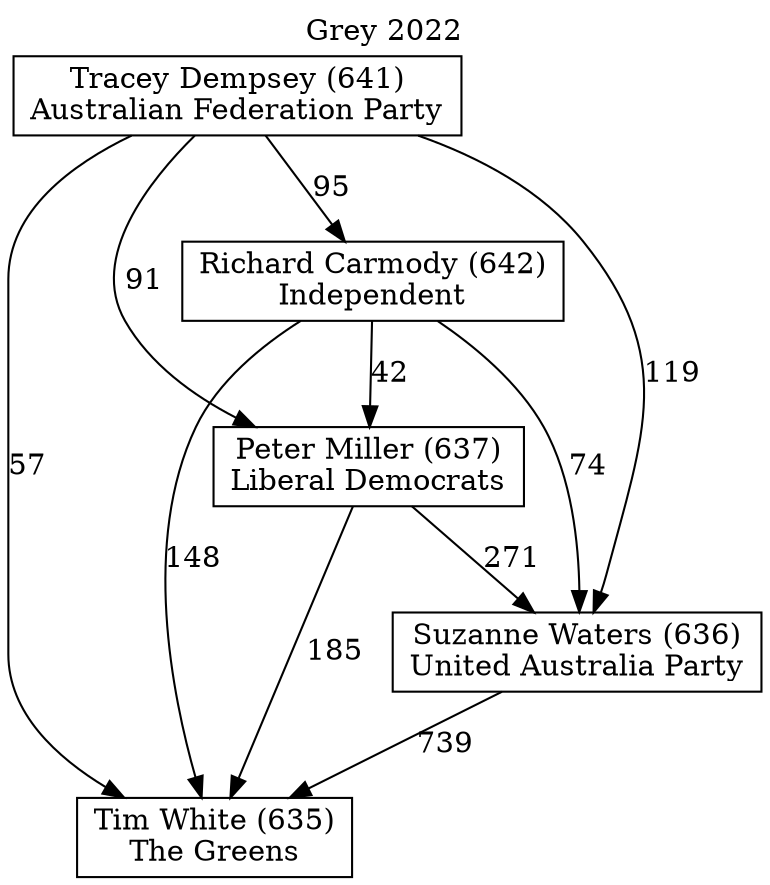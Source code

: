// House preference flow
digraph "Tim White (635)_Grey_2022" {
	graph [label="Grey 2022" labelloc=t mclimit=10]
	node [shape=box]
	"Tracey Dempsey (641)" [label="Tracey Dempsey (641)
Australian Federation Party"]
	"Richard Carmody (642)" [label="Richard Carmody (642)
Independent"]
	"Peter Miller (637)" [label="Peter Miller (637)
Liberal Democrats"]
	"Tim White (635)" [label="Tim White (635)
The Greens"]
	"Suzanne Waters (636)" [label="Suzanne Waters (636)
United Australia Party"]
	"Peter Miller (637)" -> "Tim White (635)" [label=185]
	"Richard Carmody (642)" -> "Suzanne Waters (636)" [label=74]
	"Tracey Dempsey (641)" -> "Suzanne Waters (636)" [label=119]
	"Richard Carmody (642)" -> "Peter Miller (637)" [label=42]
	"Tracey Dempsey (641)" -> "Peter Miller (637)" [label=91]
	"Suzanne Waters (636)" -> "Tim White (635)" [label=739]
	"Peter Miller (637)" -> "Suzanne Waters (636)" [label=271]
	"Tracey Dempsey (641)" -> "Tim White (635)" [label=57]
	"Tracey Dempsey (641)" -> "Richard Carmody (642)" [label=95]
	"Richard Carmody (642)" -> "Tim White (635)" [label=148]
}
